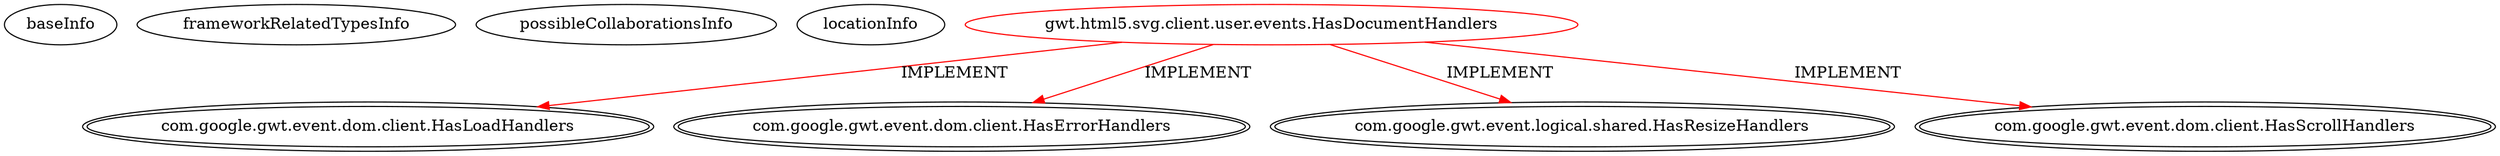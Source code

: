 digraph {
baseInfo[graphId=3970,category="extension_graph",isAnonymous=false,possibleRelation=false]
frameworkRelatedTypesInfo[0="com.google.gwt.event.dom.client.HasLoadHandlers",1="com.google.gwt.event.dom.client.HasErrorHandlers",2="com.google.gwt.event.logical.shared.HasResizeHandlers",3="com.google.gwt.event.dom.client.HasScrollHandlers"]
possibleCollaborationsInfo[]
locationInfo[projectName="mguiral-GwtSvgLib",filePath="/mguiral-GwtSvgLib/GwtSvgLib-master/src/gwt/html5/svg/client/user/events/HasDocumentHandlers.java",contextSignature="HasDocumentHandlers",graphId="3970"]
0[label="gwt.html5.svg.client.user.events.HasDocumentHandlers",vertexType="ROOT_CLIENT_CLASS_DECLARATION",isFrameworkType=false,color=red]
1[label="com.google.gwt.event.dom.client.HasLoadHandlers",vertexType="FRAMEWORK_INTERFACE_TYPE",isFrameworkType=true,peripheries=2]
2[label="com.google.gwt.event.dom.client.HasErrorHandlers",vertexType="FRAMEWORK_INTERFACE_TYPE",isFrameworkType=true,peripheries=2]
3[label="com.google.gwt.event.logical.shared.HasResizeHandlers",vertexType="FRAMEWORK_INTERFACE_TYPE",isFrameworkType=true,peripheries=2]
4[label="com.google.gwt.event.dom.client.HasScrollHandlers",vertexType="FRAMEWORK_INTERFACE_TYPE",isFrameworkType=true,peripheries=2]
0->1[label="IMPLEMENT",color=red]
0->2[label="IMPLEMENT",color=red]
0->3[label="IMPLEMENT",color=red]
0->4[label="IMPLEMENT",color=red]
}

